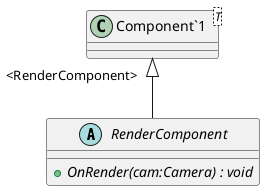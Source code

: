 @startuml
abstract class RenderComponent {
    + {abstract} OnRender(cam:Camera) : void
}
class "Component`1"<T> {
}
"Component`1" "<RenderComponent>" <|-- RenderComponent
@enduml
